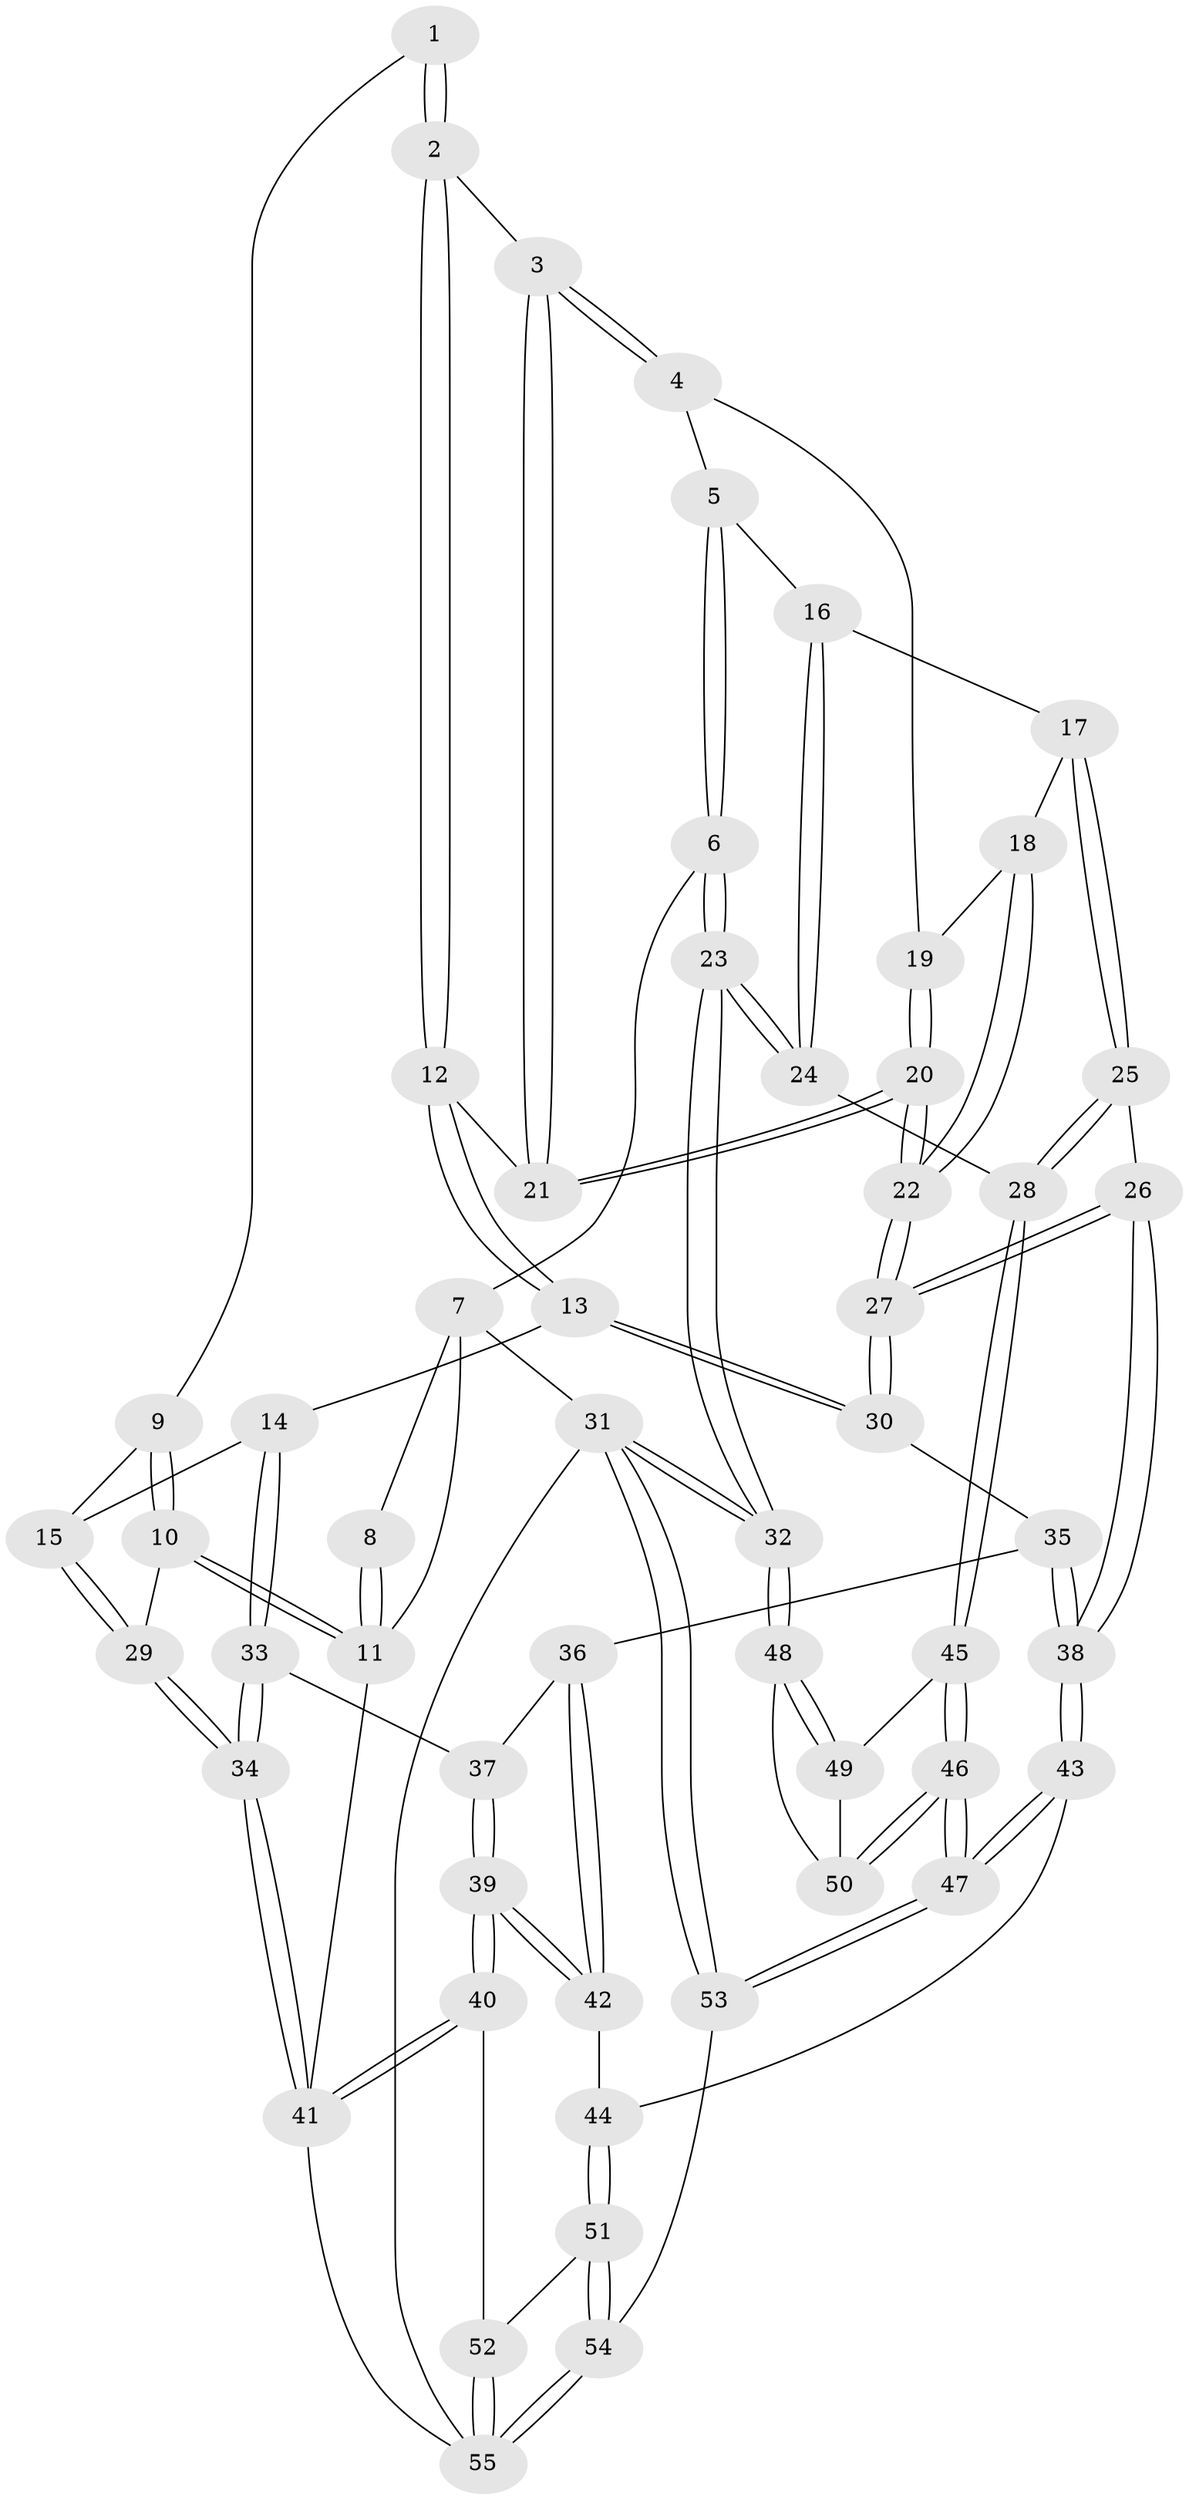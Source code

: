 // Generated by graph-tools (version 1.1) at 2025/51/03/09/25 03:51:07]
// undirected, 55 vertices, 134 edges
graph export_dot {
graph [start="1"]
  node [color=gray90,style=filled];
  1 [pos="+0.39099365672041936+0"];
  2 [pos="+0.46630482122555794+0.08609371370468857"];
  3 [pos="+0.5457146111759956+0.13967440086053795"];
  4 [pos="+0.6766783363303019+0.16959292948681692"];
  5 [pos="+1+0"];
  6 [pos="+1+0"];
  7 [pos="+1+0"];
  8 [pos="+0.38737783898035777+0"];
  9 [pos="+0.19552658202117243+0.15819163213105647"];
  10 [pos="+0+0.04948272170942444"];
  11 [pos="+0+0"];
  12 [pos="+0.3817961723051357+0.38793339371797686"];
  13 [pos="+0.3667923804041929+0.404519698281616"];
  14 [pos="+0.23988421878326682+0.41037043245133736"];
  15 [pos="+0.1557090469568108+0.30768214212440725"];
  16 [pos="+0.8987651454753925+0.28582333189133985"];
  17 [pos="+0.8124819250182026+0.319662596009966"];
  18 [pos="+0.773155922848379+0.29673226298350563"];
  19 [pos="+0.7169774545166447+0.24356559974022676"];
  20 [pos="+0.6279505684296063+0.4665243376316152"];
  21 [pos="+0.5846661827686603+0.4121461621446511"];
  22 [pos="+0.6341377654748944+0.47956922610831904"];
  23 [pos="+1+0.5429196183672891"];
  24 [pos="+1+0.5308236590247619"];
  25 [pos="+0.8004129713631929+0.5613804180780181"];
  26 [pos="+0.6679124023400873+0.5508036334454658"];
  27 [pos="+0.6431585348126279+0.5068792804007387"];
  28 [pos="+0.8235948883071128+0.572258644291387"];
  29 [pos="+0+0.41786487498669994"];
  30 [pos="+0.3952484645989905+0.4772826991501905"];
  31 [pos="+1+1"];
  32 [pos="+1+0.8800592932817537"];
  33 [pos="+0.21522014429339328+0.47992036861955173"];
  34 [pos="+0+0.5631259389714101"];
  35 [pos="+0.39620261044315913+0.5317394583951702"];
  36 [pos="+0.33654187756707205+0.6367030812702837"];
  37 [pos="+0.222003557696133+0.5225431857757605"];
  38 [pos="+0.606058054170598+0.6163845205414671"];
  39 [pos="+0.09025362012288592+0.7035786284235054"];
  40 [pos="+0.006923341941465764+0.7533258139826492"];
  41 [pos="+0+0.7092447226281297"];
  42 [pos="+0.3381724464429653+0.6566343560174135"];
  43 [pos="+0.568402047640924+0.6863257017829008"];
  44 [pos="+0.35066762520916417+0.6744704219936702"];
  45 [pos="+0.8275405151072179+0.6445660013809719"];
  46 [pos="+0.7302720289945583+0.9399698683461724"];
  47 [pos="+0.6002955677674028+1"];
  48 [pos="+0.9979687028945613+0.8480289666940448"];
  49 [pos="+0.8574753155513776+0.6858365295432198"];
  50 [pos="+0.889153113399177+0.8782712563617243"];
  51 [pos="+0.33941139373809043+0.7633623748182599"];
  52 [pos="+0.040571409552767404+0.7828669329952431"];
  53 [pos="+0.5829389280439854+1"];
  54 [pos="+0.41630261444185157+1"];
  55 [pos="+0.35345639497253667+1"];
  1 -- 2;
  1 -- 2;
  1 -- 9;
  2 -- 3;
  2 -- 12;
  2 -- 12;
  3 -- 4;
  3 -- 4;
  3 -- 21;
  3 -- 21;
  4 -- 5;
  4 -- 19;
  5 -- 6;
  5 -- 6;
  5 -- 16;
  6 -- 7;
  6 -- 23;
  6 -- 23;
  7 -- 8;
  7 -- 31;
  7 -- 11;
  8 -- 11;
  8 -- 11;
  9 -- 10;
  9 -- 10;
  9 -- 15;
  10 -- 11;
  10 -- 11;
  10 -- 29;
  11 -- 41;
  12 -- 13;
  12 -- 13;
  12 -- 21;
  13 -- 14;
  13 -- 30;
  13 -- 30;
  14 -- 15;
  14 -- 33;
  14 -- 33;
  15 -- 29;
  15 -- 29;
  16 -- 17;
  16 -- 24;
  16 -- 24;
  17 -- 18;
  17 -- 25;
  17 -- 25;
  18 -- 19;
  18 -- 22;
  18 -- 22;
  19 -- 20;
  19 -- 20;
  20 -- 21;
  20 -- 21;
  20 -- 22;
  20 -- 22;
  22 -- 27;
  22 -- 27;
  23 -- 24;
  23 -- 24;
  23 -- 32;
  23 -- 32;
  24 -- 28;
  25 -- 26;
  25 -- 28;
  25 -- 28;
  26 -- 27;
  26 -- 27;
  26 -- 38;
  26 -- 38;
  27 -- 30;
  27 -- 30;
  28 -- 45;
  28 -- 45;
  29 -- 34;
  29 -- 34;
  30 -- 35;
  31 -- 32;
  31 -- 32;
  31 -- 53;
  31 -- 53;
  31 -- 55;
  32 -- 48;
  32 -- 48;
  33 -- 34;
  33 -- 34;
  33 -- 37;
  34 -- 41;
  34 -- 41;
  35 -- 36;
  35 -- 38;
  35 -- 38;
  36 -- 37;
  36 -- 42;
  36 -- 42;
  37 -- 39;
  37 -- 39;
  38 -- 43;
  38 -- 43;
  39 -- 40;
  39 -- 40;
  39 -- 42;
  39 -- 42;
  40 -- 41;
  40 -- 41;
  40 -- 52;
  41 -- 55;
  42 -- 44;
  43 -- 44;
  43 -- 47;
  43 -- 47;
  44 -- 51;
  44 -- 51;
  45 -- 46;
  45 -- 46;
  45 -- 49;
  46 -- 47;
  46 -- 47;
  46 -- 50;
  46 -- 50;
  47 -- 53;
  47 -- 53;
  48 -- 49;
  48 -- 49;
  48 -- 50;
  49 -- 50;
  51 -- 52;
  51 -- 54;
  51 -- 54;
  52 -- 55;
  52 -- 55;
  53 -- 54;
  54 -- 55;
  54 -- 55;
}
